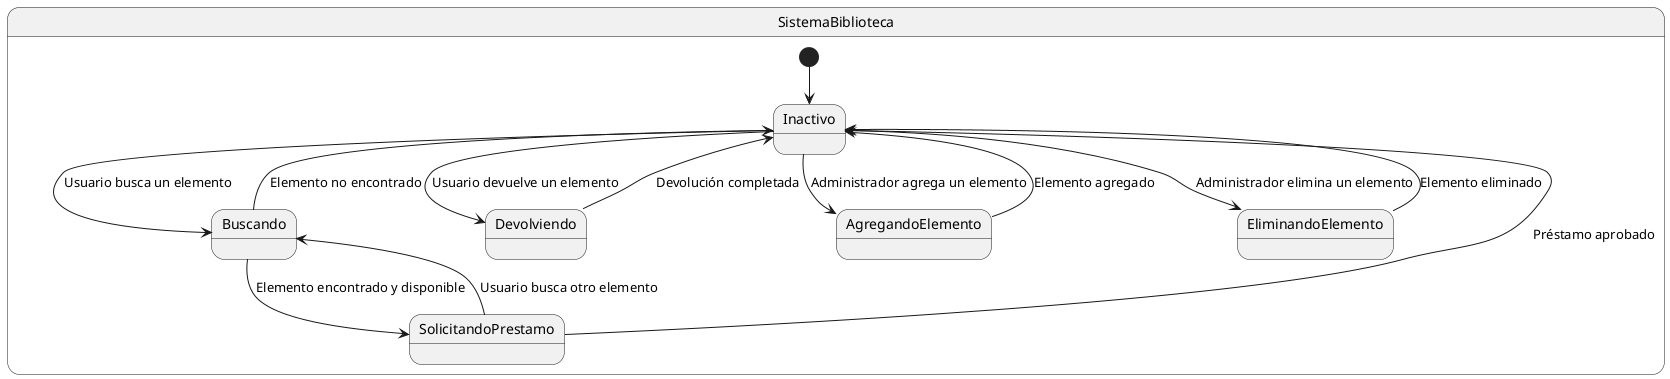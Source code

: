 @startuml

State SistemaBiblioteca {
  [*] --> Inactivo

  Inactivo --> Buscando : Usuario busca un elemento
  Buscando --> Inactivo : Elemento no encontrado
  Buscando --> SolicitandoPrestamo : Elemento encontrado y disponible

  SolicitandoPrestamo --> Inactivo : Préstamo aprobado
  SolicitandoPrestamo --> Buscando : Usuario busca otro elemento

  Inactivo --> Devolviendo : Usuario devuelve un elemento
  Devolviendo --> Inactivo : Devolución completada

  Inactivo --> AgregandoElemento : Administrador agrega un elemento
  AgregandoElemento --> Inactivo : Elemento agregado

  Inactivo --> EliminandoElemento : Administrador elimina un elemento
  EliminandoElemento --> Inactivo : Elemento eliminado
}

@enduml
